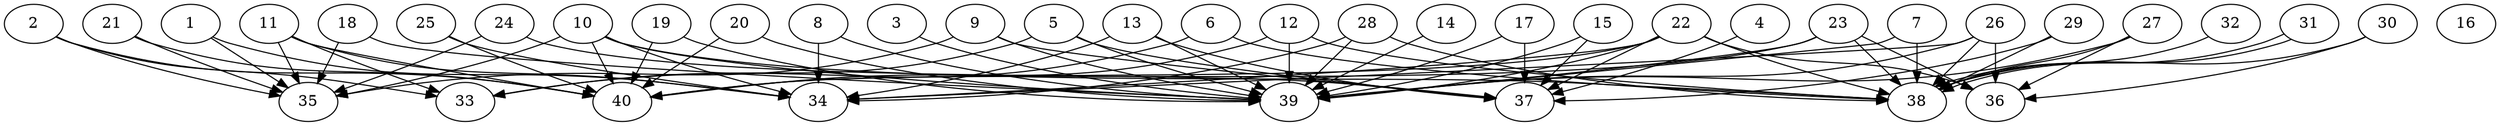 // DAG automatically generated by daggen at Thu Oct  3 14:06:49 2019
// ./daggen --dot -n 40 --ccr 0.3 --fat 0.9 --regular 0.7 --density 0.6 --mindata 5242880 --maxdata 52428800 
digraph G {
  1 [size="79718400", alpha="0.11", expect_size="23915520"] 
  1 -> 34 [size ="23915520"]
  1 -> 35 [size ="23915520"]
  2 [size="128262827", alpha="0.04", expect_size="38478848"] 
  2 -> 33 [size ="38478848"]
  2 -> 35 [size ="38478848"]
  2 -> 40 [size ="38478848"]
  3 [size="27760640", alpha="0.09", expect_size="8328192"] 
  3 -> 39 [size ="8328192"]
  4 [size="47076693", alpha="0.18", expect_size="14123008"] 
  4 -> 37 [size ="14123008"]
  5 [size="170468693", alpha="0.03", expect_size="51140608"] 
  5 -> 33 [size ="51140608"]
  5 -> 37 [size ="51140608"]
  5 -> 39 [size ="51140608"]
  6 [size="130413227", alpha="0.04", expect_size="39123968"] 
  6 -> 33 [size ="39123968"]
  6 -> 38 [size ="39123968"]
  7 [size="21166080", alpha="0.11", expect_size="6349824"] 
  7 -> 38 [size ="6349824"]
  7 -> 39 [size ="6349824"]
  8 [size="125306880", alpha="0.17", expect_size="37592064"] 
  8 -> 34 [size ="37592064"]
  8 -> 39 [size ="37592064"]
  9 [size="47950507", alpha="0.14", expect_size="14385152"] 
  9 -> 35 [size ="14385152"]
  9 -> 37 [size ="14385152"]
  9 -> 39 [size ="14385152"]
  10 [size="36785493", alpha="0.10", expect_size="11035648"] 
  10 -> 34 [size ="11035648"]
  10 -> 35 [size ="11035648"]
  10 -> 38 [size ="11035648"]
  10 -> 39 [size ="11035648"]
  10 -> 40 [size ="11035648"]
  11 [size="131239253", alpha="0.17", expect_size="39371776"] 
  11 -> 33 [size ="39371776"]
  11 -> 34 [size ="39371776"]
  11 -> 35 [size ="39371776"]
  11 -> 40 [size ="39371776"]
  12 [size="57524907", alpha="0.00", expect_size="17257472"] 
  12 -> 38 [size ="17257472"]
  12 -> 39 [size ="17257472"]
  12 -> 40 [size ="17257472"]
  13 [size="90238293", alpha="0.18", expect_size="27071488"] 
  13 -> 34 [size ="27071488"]
  13 -> 37 [size ="27071488"]
  13 -> 39 [size ="27071488"]
  14 [size="159204693", alpha="0.13", expect_size="47761408"] 
  14 -> 39 [size ="47761408"]
  15 [size="142592000", alpha="0.08", expect_size="42777600"] 
  15 -> 37 [size ="42777600"]
  15 -> 39 [size ="42777600"]
  16 [size="169530027", alpha="0.18", expect_size="50859008"] 
  17 [size="44936533", alpha="0.12", expect_size="13480960"] 
  17 -> 37 [size ="13480960"]
  17 -> 39 [size ="13480960"]
  18 [size="129327787", alpha="0.15", expect_size="38798336"] 
  18 -> 35 [size ="38798336"]
  18 -> 39 [size ="38798336"]
  19 [size="102806187", alpha="0.06", expect_size="30841856"] 
  19 -> 39 [size ="30841856"]
  19 -> 40 [size ="30841856"]
  20 [size="57036800", alpha="0.17", expect_size="17111040"] 
  20 -> 39 [size ="17111040"]
  20 -> 40 [size ="17111040"]
  21 [size="138461867", alpha="0.16", expect_size="41538560"] 
  21 -> 35 [size ="41538560"]
  21 -> 40 [size ="41538560"]
  22 [size="111786667", alpha="0.09", expect_size="33536000"] 
  22 -> 34 [size ="33536000"]
  22 -> 36 [size ="33536000"]
  22 -> 37 [size ="33536000"]
  22 -> 38 [size ="33536000"]
  22 -> 39 [size ="33536000"]
  22 -> 40 [size ="33536000"]
  23 [size="114128213", alpha="0.03", expect_size="34238464"] 
  23 -> 36 [size ="34238464"]
  23 -> 38 [size ="34238464"]
  23 -> 39 [size ="34238464"]
  23 -> 40 [size ="34238464"]
  24 [size="101212160", alpha="0.01", expect_size="30363648"] 
  24 -> 35 [size ="30363648"]
  24 -> 37 [size ="30363648"]
  25 [size="48667307", alpha="0.19", expect_size="14600192"] 
  25 -> 34 [size ="14600192"]
  25 -> 40 [size ="14600192"]
  26 [size="114517333", alpha="0.11", expect_size="34355200"] 
  26 -> 34 [size ="34355200"]
  26 -> 36 [size ="34355200"]
  26 -> 38 [size ="34355200"]
  26 -> 39 [size ="34355200"]
  27 [size="95290027", alpha="0.04", expect_size="28587008"] 
  27 -> 36 [size ="28587008"]
  27 -> 38 [size ="28587008"]
  27 -> 39 [size ="28587008"]
  28 [size="29139627", alpha="0.10", expect_size="8741888"] 
  28 -> 34 [size ="8741888"]
  28 -> 38 [size ="8741888"]
  28 -> 39 [size ="8741888"]
  29 [size="147322880", alpha="0.20", expect_size="44196864"] 
  29 -> 37 [size ="44196864"]
  29 -> 38 [size ="44196864"]
  30 [size="33693013", alpha="0.12", expect_size="10107904"] 
  30 -> 36 [size ="10107904"]
  30 -> 38 [size ="10107904"]
  31 [size="164761600", alpha="0.19", expect_size="49428480"] 
  31 -> 38 [size ="49428480"]
  31 -> 38 [size ="49428480"]
  32 [size="130918400", alpha="0.11", expect_size="39275520"] 
  32 -> 38 [size ="39275520"]
  33 [size="42946560", alpha="0.13", expect_size="12883968"] 
  34 [size="68427093", alpha="0.12", expect_size="20528128"] 
  35 [size="79667200", alpha="0.07", expect_size="23900160"] 
  36 [size="72379733", alpha="0.02", expect_size="21713920"] 
  37 [size="159501653", alpha="0.20", expect_size="47850496"] 
  38 [size="30149973", alpha="0.12", expect_size="9044992"] 
  39 [size="106731520", alpha="0.15", expect_size="32019456"] 
  40 [size="105147733", alpha="0.04", expect_size="31544320"] 
}
